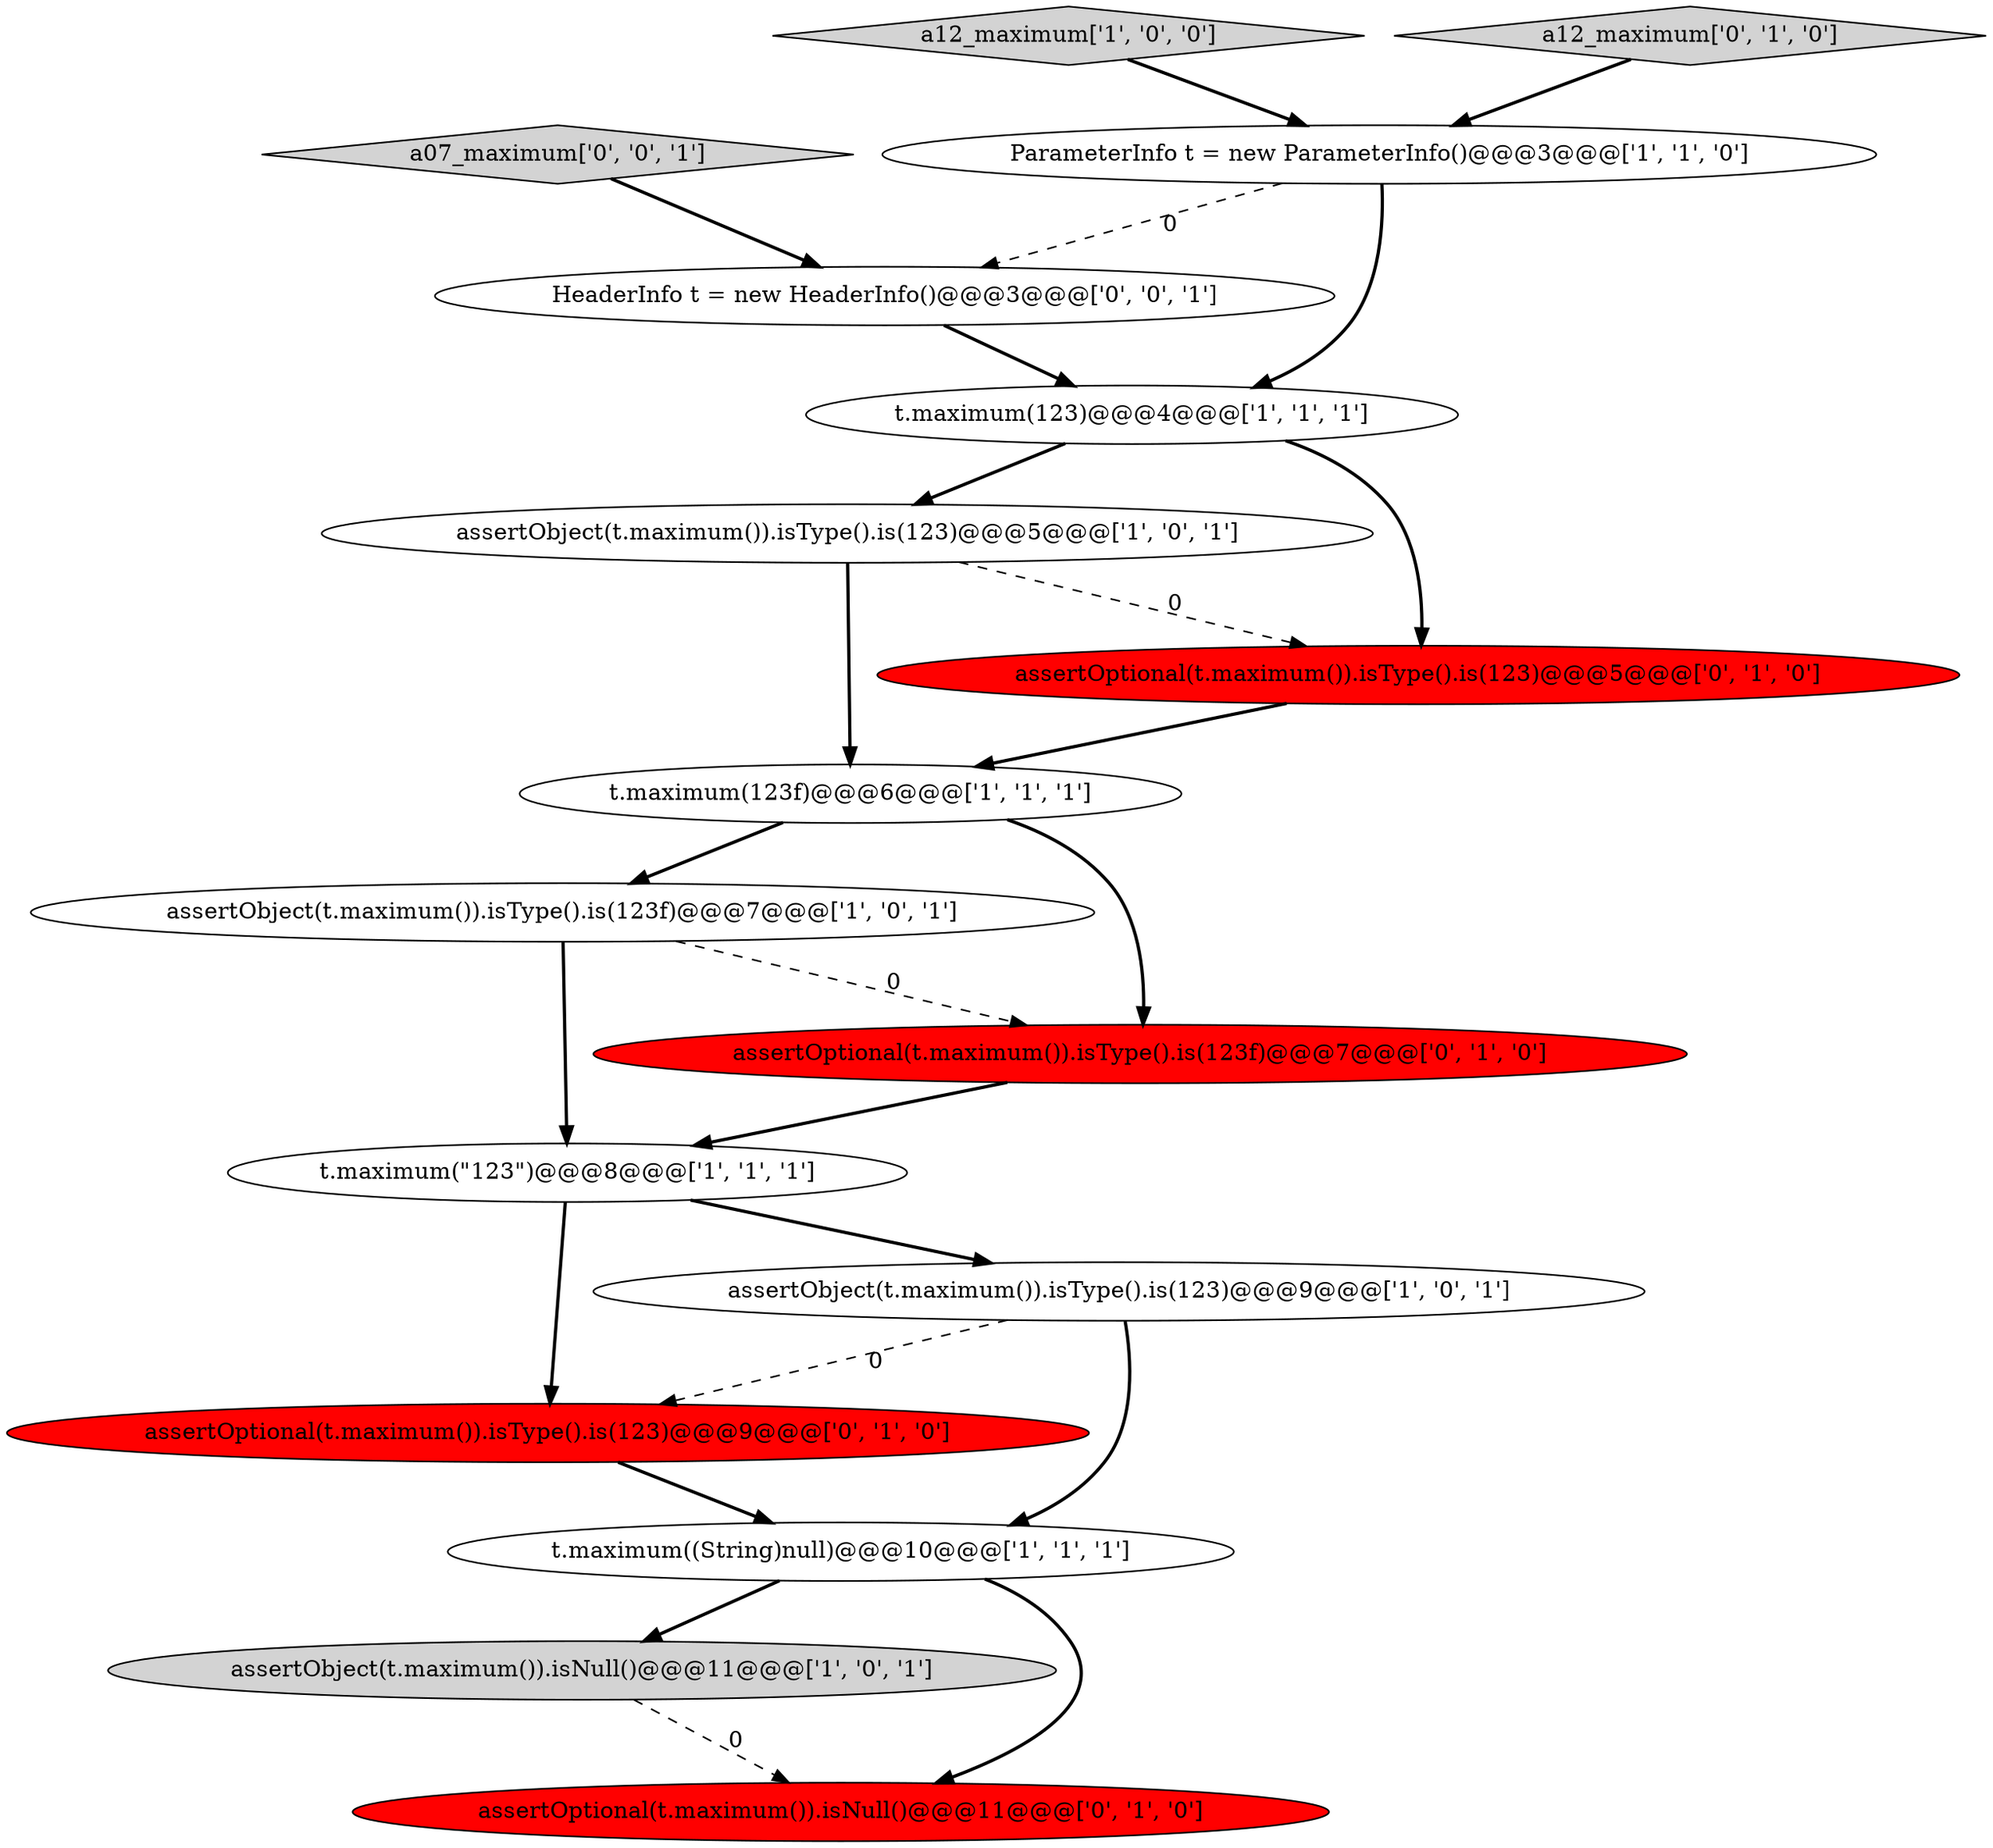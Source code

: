 digraph {
2 [style = filled, label = "assertObject(t.maximum()).isNull()@@@11@@@['1', '0', '1']", fillcolor = lightgray, shape = ellipse image = "AAA0AAABBB1BBB"];
12 [style = filled, label = "assertOptional(t.maximum()).isType().is(123)@@@9@@@['0', '1', '0']", fillcolor = red, shape = ellipse image = "AAA1AAABBB2BBB"];
1 [style = filled, label = "assertObject(t.maximum()).isType().is(123)@@@9@@@['1', '0', '1']", fillcolor = white, shape = ellipse image = "AAA0AAABBB1BBB"];
5 [style = filled, label = "assertObject(t.maximum()).isType().is(123)@@@5@@@['1', '0', '1']", fillcolor = white, shape = ellipse image = "AAA0AAABBB1BBB"];
0 [style = filled, label = "assertObject(t.maximum()).isType().is(123f)@@@7@@@['1', '0', '1']", fillcolor = white, shape = ellipse image = "AAA0AAABBB1BBB"];
9 [style = filled, label = "t.maximum((String)null)@@@10@@@['1', '1', '1']", fillcolor = white, shape = ellipse image = "AAA0AAABBB1BBB"];
7 [style = filled, label = "t.maximum(\"123\")@@@8@@@['1', '1', '1']", fillcolor = white, shape = ellipse image = "AAA0AAABBB1BBB"];
4 [style = filled, label = "ParameterInfo t = new ParameterInfo()@@@3@@@['1', '1', '0']", fillcolor = white, shape = ellipse image = "AAA0AAABBB1BBB"];
13 [style = filled, label = "assertOptional(t.maximum()).isType().is(123f)@@@7@@@['0', '1', '0']", fillcolor = red, shape = ellipse image = "AAA1AAABBB2BBB"];
6 [style = filled, label = "t.maximum(123f)@@@6@@@['1', '1', '1']", fillcolor = white, shape = ellipse image = "AAA0AAABBB1BBB"];
8 [style = filled, label = "a12_maximum['1', '0', '0']", fillcolor = lightgray, shape = diamond image = "AAA0AAABBB1BBB"];
16 [style = filled, label = "a07_maximum['0', '0', '1']", fillcolor = lightgray, shape = diamond image = "AAA0AAABBB3BBB"];
11 [style = filled, label = "a12_maximum['0', '1', '0']", fillcolor = lightgray, shape = diamond image = "AAA0AAABBB2BBB"];
14 [style = filled, label = "assertOptional(t.maximum()).isNull()@@@11@@@['0', '1', '0']", fillcolor = red, shape = ellipse image = "AAA1AAABBB2BBB"];
15 [style = filled, label = "HeaderInfo t = new HeaderInfo()@@@3@@@['0', '0', '1']", fillcolor = white, shape = ellipse image = "AAA0AAABBB3BBB"];
10 [style = filled, label = "assertOptional(t.maximum()).isType().is(123)@@@5@@@['0', '1', '0']", fillcolor = red, shape = ellipse image = "AAA1AAABBB2BBB"];
3 [style = filled, label = "t.maximum(123)@@@4@@@['1', '1', '1']", fillcolor = white, shape = ellipse image = "AAA0AAABBB1BBB"];
16->15 [style = bold, label=""];
4->3 [style = bold, label=""];
7->1 [style = bold, label=""];
9->2 [style = bold, label=""];
7->12 [style = bold, label=""];
11->4 [style = bold, label=""];
6->0 [style = bold, label=""];
12->9 [style = bold, label=""];
15->3 [style = bold, label=""];
10->6 [style = bold, label=""];
1->9 [style = bold, label=""];
0->7 [style = bold, label=""];
3->10 [style = bold, label=""];
1->12 [style = dashed, label="0"];
3->5 [style = bold, label=""];
5->6 [style = bold, label=""];
2->14 [style = dashed, label="0"];
5->10 [style = dashed, label="0"];
13->7 [style = bold, label=""];
4->15 [style = dashed, label="0"];
6->13 [style = bold, label=""];
0->13 [style = dashed, label="0"];
9->14 [style = bold, label=""];
8->4 [style = bold, label=""];
}
